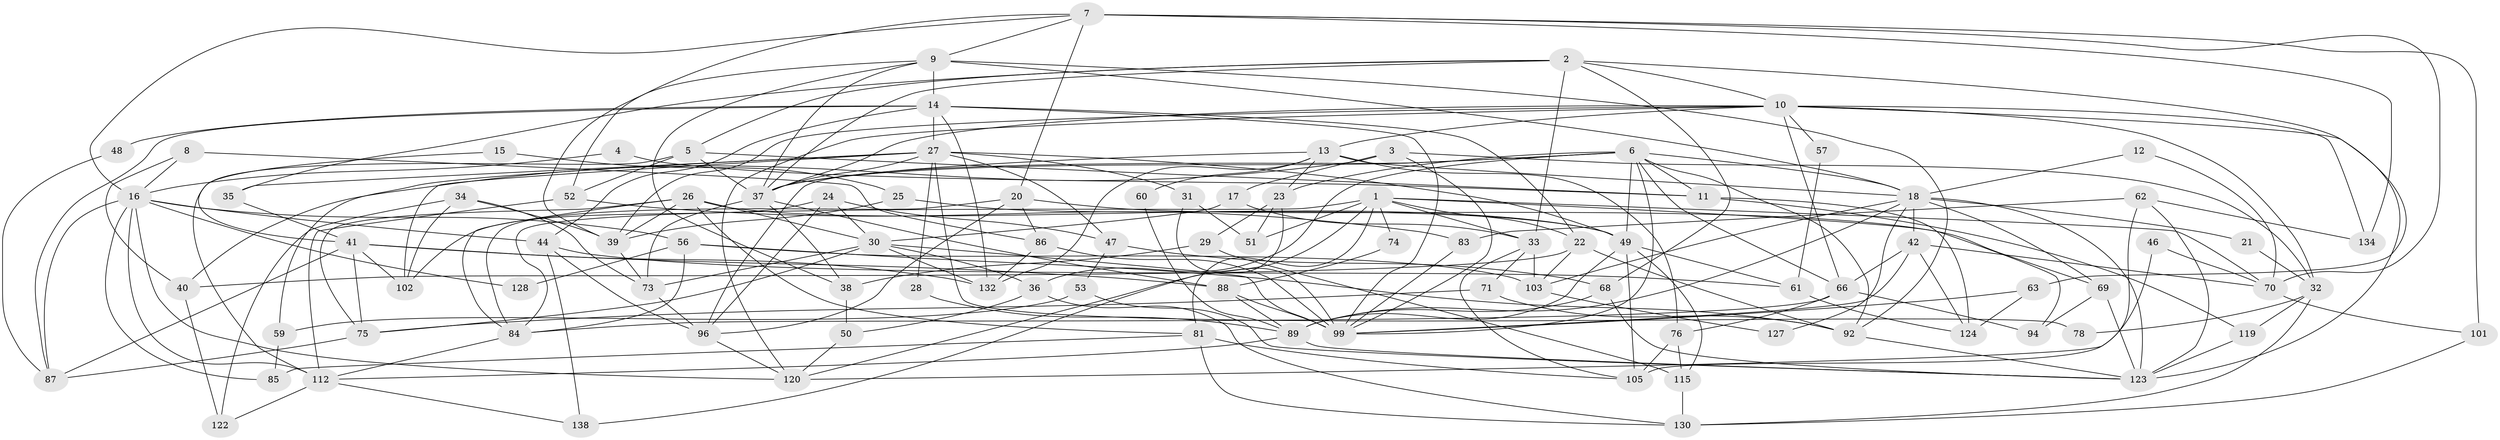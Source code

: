 // Generated by graph-tools (version 1.1) at 2025/24/03/03/25 07:24:02]
// undirected, 96 vertices, 231 edges
graph export_dot {
graph [start="1"]
  node [color=gray90,style=filled];
  1 [super="+80"];
  2 [super="+55"];
  3;
  4;
  5 [super="+90"];
  6 [super="+109"];
  7 [super="+100"];
  8;
  9 [super="+111"];
  10 [super="+126"];
  11 [super="+95"];
  12;
  13 [super="+54"];
  14 [super="+79"];
  15;
  16 [super="+82"];
  17;
  18 [super="+19"];
  20;
  21;
  22 [super="+45"];
  23 [super="+58"];
  24 [super="+67"];
  25;
  26 [super="+72"];
  27 [super="+91"];
  28;
  29 [super="+65"];
  30 [super="+131"];
  31;
  32 [super="+97"];
  33 [super="+43"];
  34;
  35;
  36;
  37 [super="+116"];
  38;
  39 [super="+77"];
  40;
  41 [super="+107"];
  42 [super="+135"];
  44 [super="+64"];
  46;
  47;
  48;
  49 [super="+125"];
  50;
  51;
  52 [super="+118"];
  53;
  56;
  57;
  59;
  60;
  61;
  62;
  63;
  66 [super="+106"];
  68;
  69;
  70 [super="+108"];
  71 [super="+110"];
  73 [super="+117"];
  74;
  75 [super="+133"];
  76;
  78;
  81 [super="+104"];
  83;
  84 [super="+98"];
  85;
  86 [super="+93"];
  87;
  88 [super="+113"];
  89 [super="+136"];
  92;
  94;
  96 [super="+121"];
  99 [super="+137"];
  101;
  102;
  103;
  105;
  112 [super="+114"];
  115;
  119;
  120;
  122;
  123 [super="+129"];
  124;
  127;
  128;
  130;
  132;
  134;
  138;
  1 -- 120;
  1 -- 51;
  1 -- 70 [weight=2];
  1 -- 22;
  1 -- 74;
  1 -- 94;
  1 -- 84;
  1 -- 81;
  1 -- 33;
  2 -- 63;
  2 -- 68;
  2 -- 33;
  2 -- 35;
  2 -- 37;
  2 -- 5;
  2 -- 10;
  3 -- 17;
  3 -- 40;
  3 -- 99;
  3 -- 32;
  4 -- 11;
  4 -- 16;
  5 -- 52;
  5 -- 112;
  5 -- 11;
  5 -- 37;
  6 -- 66;
  6 -- 36;
  6 -- 11;
  6 -- 49;
  6 -- 96;
  6 -- 18;
  6 -- 99;
  6 -- 37;
  6 -- 23;
  6 -- 92;
  7 -- 101;
  7 -- 134;
  7 -- 52;
  7 -- 16 [weight=2];
  7 -- 20;
  7 -- 70;
  7 -- 9;
  8 -- 40;
  8 -- 86;
  8 -- 16;
  9 -- 18;
  9 -- 14;
  9 -- 38;
  9 -- 39;
  9 -- 92;
  9 -- 37;
  10 -- 120;
  10 -- 32;
  10 -- 134;
  10 -- 13;
  10 -- 37;
  10 -- 57;
  10 -- 123;
  10 -- 66;
  10 -- 39;
  11 -- 124;
  11 -- 119;
  12 -- 18;
  12 -- 70;
  13 -- 37;
  13 -- 23;
  13 -- 60;
  13 -- 76;
  13 -- 132;
  13 -- 18;
  14 -- 48;
  14 -- 99;
  14 -- 132;
  14 -- 22;
  14 -- 87;
  14 -- 27;
  14 -- 44;
  15 -- 25;
  15 -- 41;
  16 -- 85;
  16 -- 128;
  16 -- 44;
  16 -- 112;
  16 -- 87;
  16 -- 56;
  16 -- 120;
  17 -- 33;
  17 -- 30;
  18 -- 21;
  18 -- 89;
  18 -- 69;
  18 -- 103;
  18 -- 123;
  18 -- 127;
  18 -- 42;
  20 -- 69;
  20 -- 84;
  20 -- 86;
  20 -- 96;
  21 -- 32;
  22 -- 103;
  22 -- 40;
  22 -- 92;
  23 -- 138;
  23 -- 51;
  23 -- 29;
  24 -- 96;
  24 -- 30;
  24 -- 47;
  24 -- 102;
  25 -- 49;
  25 -- 39;
  26 -- 49 [weight=2];
  26 -- 75;
  26 -- 81;
  26 -- 84;
  26 -- 39;
  26 -- 30;
  27 -- 49;
  27 -- 31;
  27 -- 35;
  27 -- 102;
  27 -- 59;
  27 -- 28;
  27 -- 78;
  27 -- 47;
  27 -- 37;
  28 -- 89;
  29 -- 115;
  29 -- 38;
  30 -- 75;
  30 -- 99;
  30 -- 36;
  30 -- 132;
  30 -- 73;
  31 -- 99;
  31 -- 51;
  32 -- 119;
  32 -- 130;
  32 -- 78;
  33 -- 105;
  33 -- 103;
  33 -- 71;
  34 -- 122;
  34 -- 73;
  34 -- 102;
  34 -- 39;
  35 -- 41;
  36 -- 50;
  36 -- 130;
  37 -- 38;
  37 -- 88;
  37 -- 73;
  38 -- 50;
  39 -- 73;
  40 -- 122;
  41 -- 102;
  41 -- 88;
  41 -- 132;
  41 -- 87;
  41 -- 75;
  42 -- 99;
  42 -- 66;
  42 -- 124;
  42 -- 70;
  44 -- 61;
  44 -- 138;
  44 -- 96;
  46 -- 120;
  46 -- 70;
  47 -- 68;
  47 -- 53;
  48 -- 87;
  49 -- 105;
  49 -- 61;
  49 -- 115;
  49 -- 89;
  50 -- 120;
  52 -- 83;
  52 -- 112;
  53 -- 59;
  53 -- 123;
  56 -- 92;
  56 -- 103;
  56 -- 128;
  56 -- 84;
  57 -- 61;
  59 -- 85;
  60 -- 89;
  61 -- 124;
  62 -- 134;
  62 -- 83;
  62 -- 105;
  62 -- 123;
  63 -- 99;
  63 -- 124;
  66 -- 94;
  66 -- 76;
  66 -- 84;
  68 -- 89;
  68 -- 123;
  69 -- 94;
  69 -- 123;
  70 -- 101;
  71 -- 75;
  71 -- 92;
  73 -- 96;
  74 -- 88;
  75 -- 87;
  76 -- 105;
  76 -- 115;
  81 -- 105;
  81 -- 130;
  81 -- 85;
  83 -- 99;
  84 -- 112;
  86 -- 132;
  86 -- 99;
  88 -- 89;
  88 -- 99;
  89 -- 123;
  89 -- 112;
  92 -- 123;
  96 -- 120;
  101 -- 130;
  103 -- 127;
  112 -- 122;
  112 -- 138;
  115 -- 130;
  119 -- 123;
}

